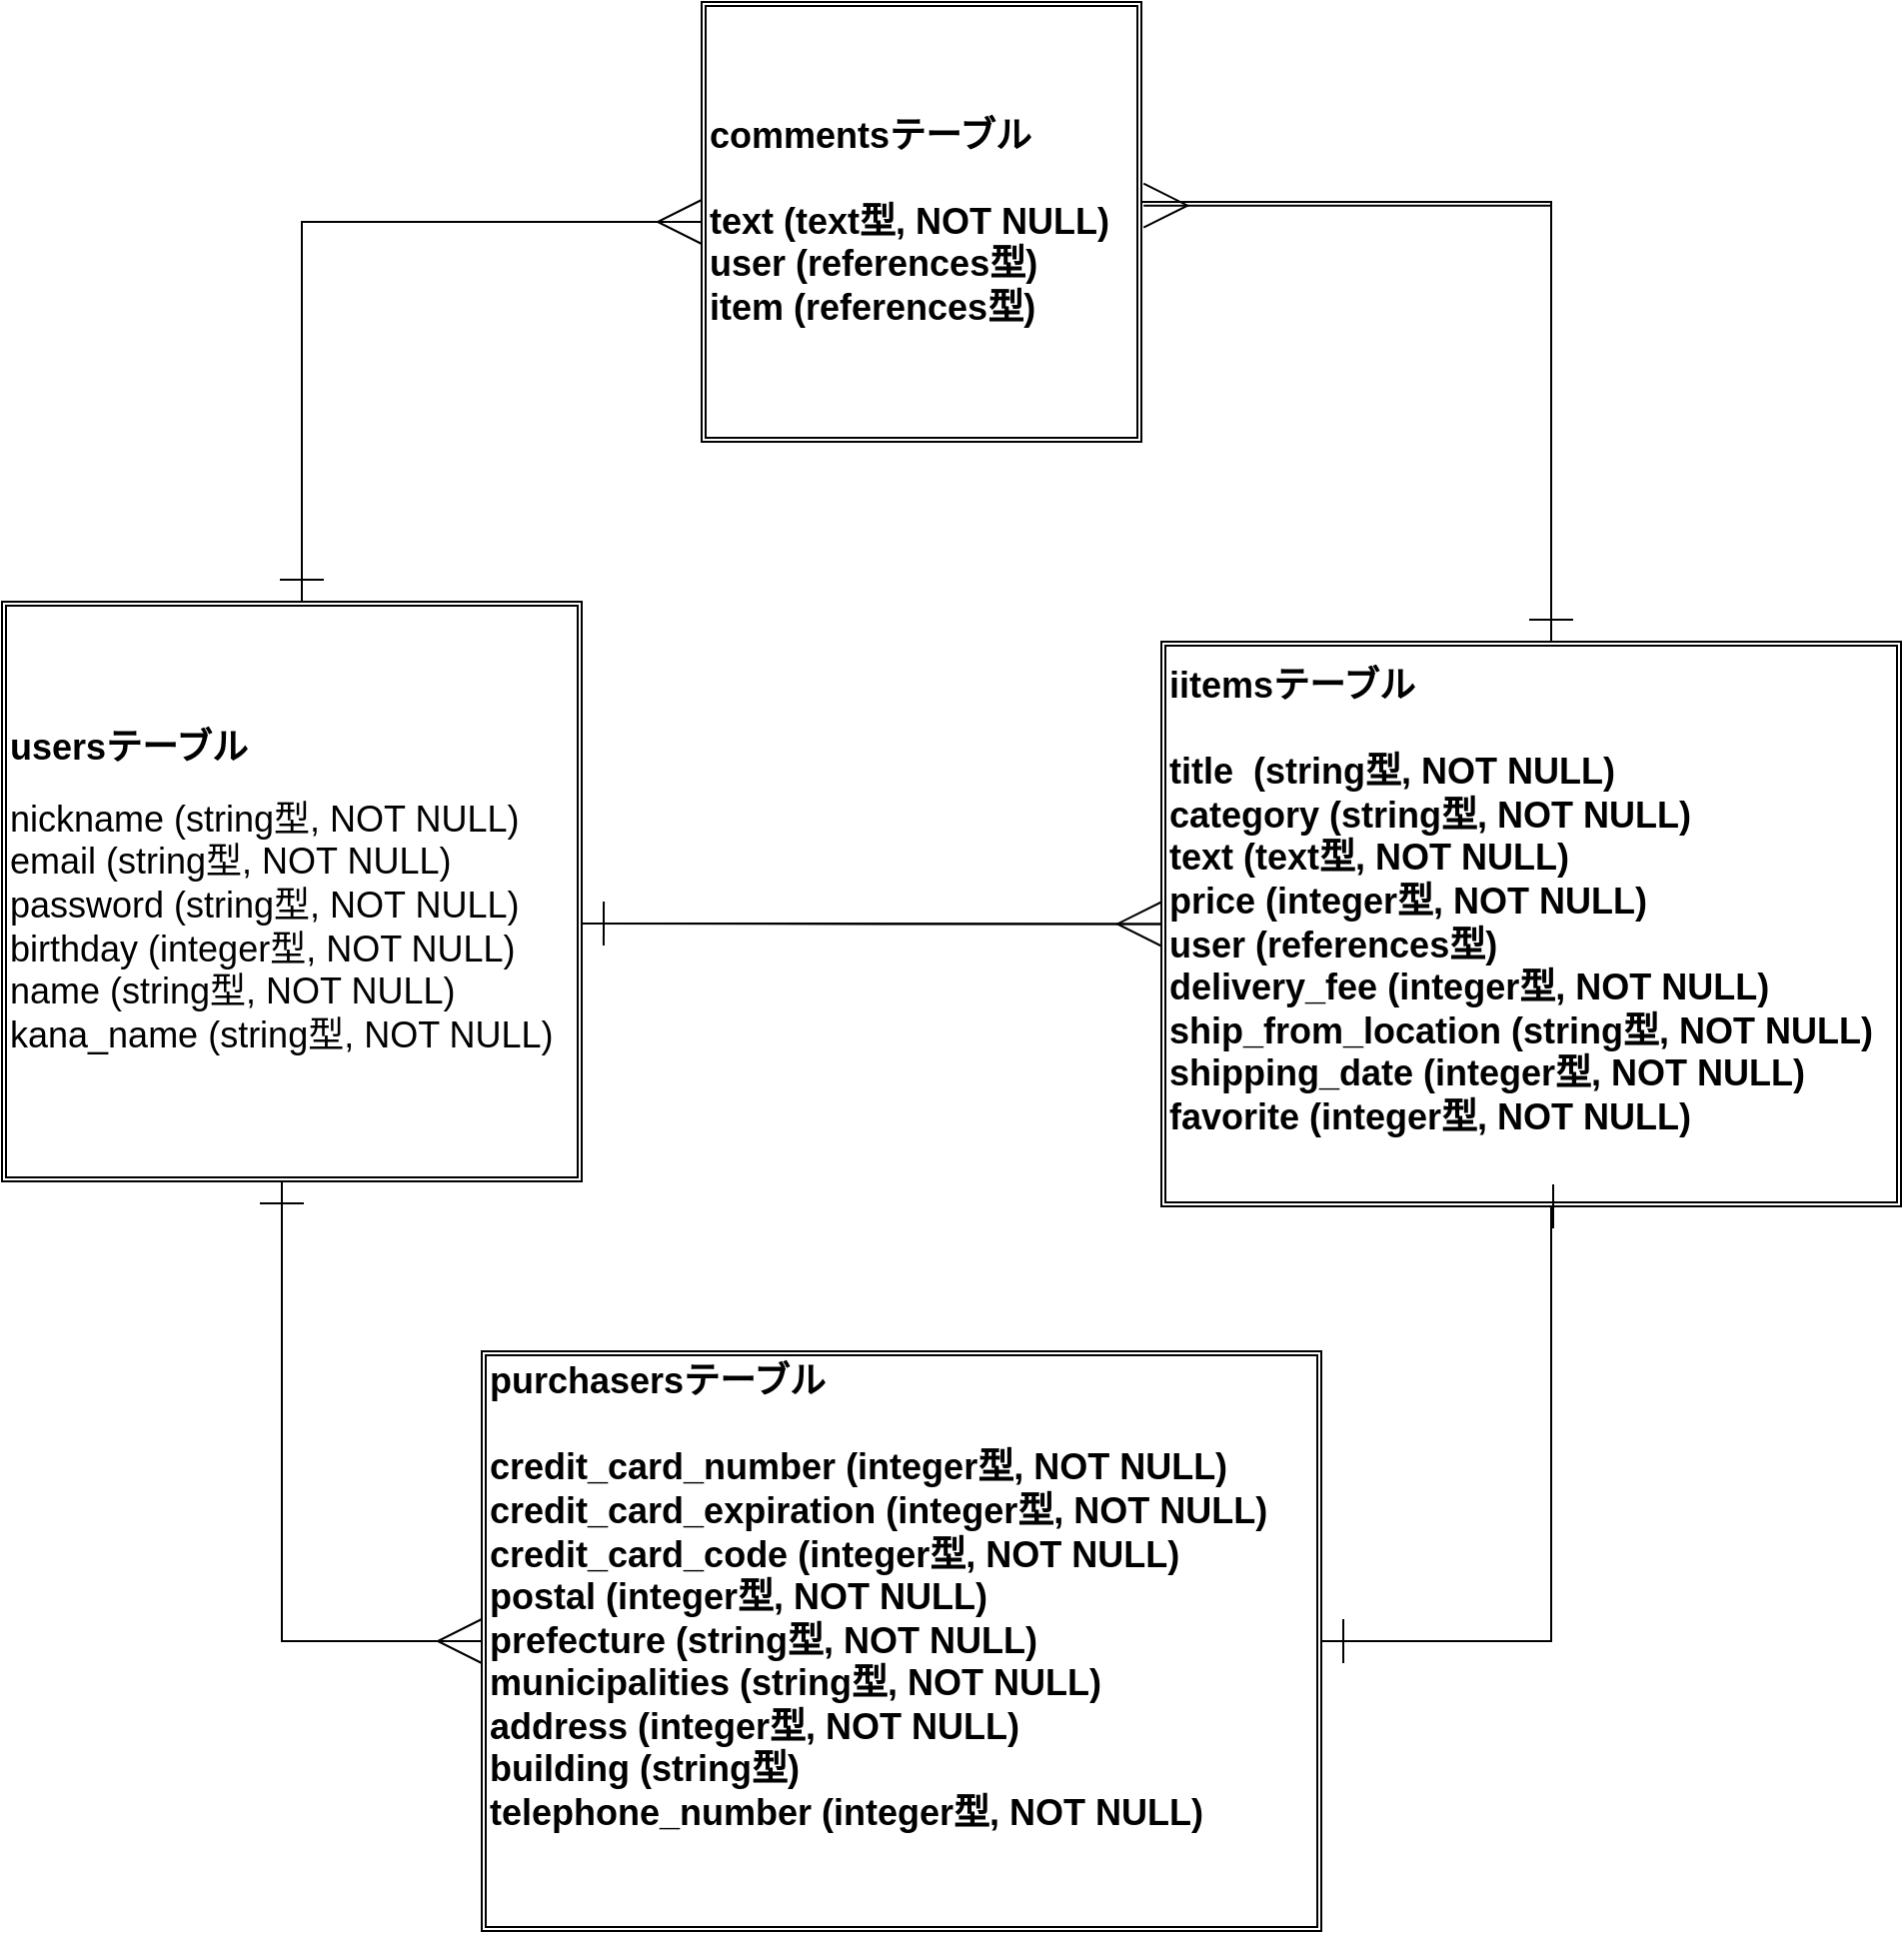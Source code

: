 <mxfile version="13.6.5">
    <diagram id="k_L1zWPnHfctc9XNhzqV" name="ページ1">
        <mxGraphModel dx="1451" dy="2235" grid="1" gridSize="10" guides="1" tooltips="1" connect="1" arrows="1" fold="1" page="1" pageScale="1" pageWidth="827" pageHeight="1169" math="0" shadow="0">
            <root>
                <mxCell id="0"/>
                <mxCell id="1" parent="0"/>
                <mxCell id="39" style="edgeStyle=orthogonalEdgeStyle;sketch=0;orthogonalLoop=1;jettySize=auto;html=1;endArrow=ERmany;endFill=0;rounded=0;startSize=6;endSize=20;" parent="1" source="18" edge="1">
                    <mxGeometry relative="1" as="geometry">
                        <mxPoint x="380" y="-270" as="targetPoint"/>
                        <Array as="points">
                            <mxPoint x="180" y="-270"/>
                        </Array>
                    </mxGeometry>
                </mxCell>
                <mxCell id="50" style="edgeStyle=orthogonalEdgeStyle;rounded=0;sketch=0;orthogonalLoop=1;jettySize=auto;html=1;startSize=6;endArrow=ERmany;endFill=0;endSize=20;targetPerimeterSpacing=0;strokeWidth=1;" parent="1" source="18" target="29" edge="1">
                    <mxGeometry relative="1" as="geometry">
                        <Array as="points">
                            <mxPoint x="170" y="440"/>
                        </Array>
                    </mxGeometry>
                </mxCell>
                <mxCell id="57" style="edgeStyle=orthogonalEdgeStyle;rounded=0;orthogonalLoop=1;jettySize=auto;html=1;entryX=0.5;entryY=1;entryDx=0;entryDy=0;endArrow=ERmany;endFill=0;endSize=20;strokeWidth=1;" edge="1" parent="1" source="18" target="19">
                    <mxGeometry relative="1" as="geometry">
                        <Array as="points">
                            <mxPoint x="390" y="81"/>
                            <mxPoint x="390" y="81"/>
                        </Array>
                    </mxGeometry>
                </mxCell>
                <mxCell id="18" value="&lt;div&gt;&lt;b style=&quot;font-size: 18px&quot;&gt;usersテーブル&lt;/b&gt;&lt;/div&gt;&lt;font&gt;&lt;div&gt;&lt;br&gt;&lt;/div&gt;&lt;span style=&quot;font-size: 18px&quot;&gt;&lt;div&gt;&lt;span&gt;nickname (string型, NOT NULL)&lt;/span&gt;&lt;/div&gt;&lt;/span&gt;&lt;span style=&quot;font-size: 18px&quot;&gt;&lt;div&gt;&lt;span&gt;email (string型, NOT NULL)&lt;/span&gt;&lt;/div&gt;&lt;/span&gt;&lt;span style=&quot;font-size: 18px&quot;&gt;&lt;div&gt;&lt;span&gt;password (string型, NOT NULL)&lt;/span&gt;&lt;/div&gt;&lt;/span&gt;&lt;div&gt;&lt;span style=&quot;font-size: 18px&quot;&gt;birthday (integer型, NOT NULL)&lt;/span&gt;&lt;/div&gt;&lt;div&gt;&lt;span style=&quot;font-size: 18px&quot;&gt;name (string型, NOT NULL)&lt;/span&gt;&lt;/div&gt;&lt;div&gt;&lt;span style=&quot;font-size: 18px&quot;&gt;kana_name (string型, NOT NULL)&lt;/span&gt;&lt;/div&gt;&lt;/font&gt;" style="shape=ext;double=1;whiteSpace=wrap;html=1;aspect=fixed;align=left;" parent="1" vertex="1">
                    <mxGeometry x="30" y="-80" width="290" height="290" as="geometry"/>
                </mxCell>
                <mxCell id="42" style="edgeStyle=orthogonalEdgeStyle;rounded=0;sketch=0;orthogonalLoop=1;jettySize=auto;html=1;startSize=6;endArrow=ERmany;endFill=0;endSize=20;targetPerimeterSpacing=0;strokeWidth=1;entryX=1.005;entryY=0.463;entryDx=0;entryDy=0;entryPerimeter=0;" parent="1" source="19" target="22" edge="1">
                    <mxGeometry relative="1" as="geometry">
                        <mxPoint x="805" y="-300" as="targetPoint"/>
                        <Array as="points">
                            <mxPoint x="805" y="-278"/>
                        </Array>
                    </mxGeometry>
                </mxCell>
                <mxCell id="54" style="edgeStyle=orthogonalEdgeStyle;rounded=0;sketch=0;jumpSize=0;orthogonalLoop=1;jettySize=auto;html=1;startSize=6;endArrow=ERone;endFill=0;endSize=20;targetPerimeterSpacing=0;strokeWidth=1;" parent="1" source="19" target="29" edge="1">
                    <mxGeometry relative="1" as="geometry">
                        <Array as="points">
                            <mxPoint x="805" y="440"/>
                        </Array>
                    </mxGeometry>
                </mxCell>
                <mxCell id="55" style="edgeStyle=orthogonalEdgeStyle;rounded=0;orthogonalLoop=1;jettySize=auto;html=1;endArrow=ERone;endFill=0;strokeWidth=1;endSize=20;" edge="1" parent="1" source="19">
                    <mxGeometry relative="1" as="geometry">
                        <mxPoint x="320" y="81" as="targetPoint"/>
                    </mxGeometry>
                </mxCell>
                <mxCell id="19" value="&lt;font size=&quot;1&quot;&gt;&lt;b style=&quot;font-size: 18px&quot;&gt;iitemsテーブル&lt;br&gt;&lt;br&gt;title&amp;nbsp; (string型, NOT NULL)&lt;br&gt;category (string型, NOT NULL)&lt;br&gt;&lt;/b&gt;&lt;/font&gt;&lt;b style=&quot;font-size: 18px&quot;&gt;text (text型, NOT NULL)&lt;/b&gt;&lt;font size=&quot;1&quot;&gt;&lt;b style=&quot;font-size: 18px&quot;&gt;&lt;br&gt;price (integer型, NOT NULL)&lt;br&gt;user (references型)&lt;br&gt;delivery_fee (integer型, NOT NULL)&lt;br&gt;ship_from_location (string型, NOT NULL)&lt;br&gt;shipping_date (integer型, NOT NULL)&lt;br&gt;&lt;/b&gt;&lt;/font&gt;&lt;b style=&quot;font-size: 18px&quot;&gt;favorite (integer型, NOT NULL)&lt;br&gt;&lt;/b&gt;&lt;font size=&quot;1&quot;&gt;&lt;b style=&quot;font-size: 18px&quot;&gt;&lt;br&gt;&lt;/b&gt;&lt;/font&gt;" style="shape=ext;double=1;rounded=0;whiteSpace=wrap;html=1;align=left;direction=south;" parent="1" vertex="1">
                    <mxGeometry x="610" y="-60" width="370" height="282.5" as="geometry"/>
                </mxCell>
                <mxCell id="24" style="edgeStyle=orthogonalEdgeStyle;rounded=0;orthogonalLoop=1;jettySize=auto;html=1;endArrow=ERone;endFill=0;strokeWidth=1;endSize=20;targetPerimeterSpacing=0;" parent="1" source="22" target="18" edge="1">
                    <mxGeometry relative="1" as="geometry">
                        <mxPoint x="170" y="-90" as="targetPoint"/>
                        <Array as="points">
                            <mxPoint x="180" y="-270"/>
                        </Array>
                    </mxGeometry>
                </mxCell>
                <mxCell id="40" style="edgeStyle=orthogonalEdgeStyle;rounded=0;sketch=0;orthogonalLoop=1;jettySize=auto;html=1;startSize=6;endArrow=ERone;endFill=0;endSize=20;targetPerimeterSpacing=0;strokeWidth=1;exitX=1;exitY=0.5;exitDx=0;exitDy=0;" parent="1" source="22" target="19" edge="1">
                    <mxGeometry relative="1" as="geometry">
                        <mxPoint x="660" y="-280" as="sourcePoint"/>
                        <Array as="points">
                            <mxPoint x="600" y="-280"/>
                            <mxPoint x="805" y="-280"/>
                        </Array>
                    </mxGeometry>
                </mxCell>
                <mxCell id="22" value="&lt;b&gt;&lt;font style=&quot;font-size: 18px&quot;&gt;commentsテーブル&lt;br&gt;&lt;br&gt;text (text型, NOT NULL)&lt;br&gt;user (references型)&lt;br&gt;item (references型)&lt;br&gt;&lt;/font&gt;&lt;/b&gt;" style="shape=ext;double=1;whiteSpace=wrap;html=1;aspect=fixed;align=left;" parent="1" vertex="1">
                    <mxGeometry x="380" y="-380" width="220" height="220" as="geometry"/>
                </mxCell>
                <mxCell id="45" style="edgeStyle=orthogonalEdgeStyle;rounded=0;sketch=0;orthogonalLoop=1;jettySize=auto;html=1;startSize=6;endArrow=ERone;endFill=0;endSize=20;targetPerimeterSpacing=0;strokeWidth=1;entryX=1;entryY=0.5;entryDx=0;entryDy=0;" parent="1" source="29" target="19" edge="1">
                    <mxGeometry relative="1" as="geometry">
                        <mxPoint x="830" y="355" as="targetPoint"/>
                        <Array as="points">
                            <mxPoint x="805" y="440"/>
                        </Array>
                    </mxGeometry>
                </mxCell>
                <mxCell id="46" style="edgeStyle=orthogonalEdgeStyle;rounded=0;sketch=0;orthogonalLoop=1;jettySize=auto;html=1;startSize=6;endArrow=ERone;endFill=0;endSize=20;targetPerimeterSpacing=0;strokeWidth=1;" parent="1" source="29" target="18" edge="1">
                    <mxGeometry relative="1" as="geometry">
                        <mxPoint x="150" y="345" as="targetPoint"/>
                        <Array as="points">
                            <mxPoint x="170" y="440"/>
                        </Array>
                    </mxGeometry>
                </mxCell>
                <mxCell id="29" value="&lt;b&gt;&lt;font style=&quot;font-size: 18px&quot;&gt;purchasersテーブル&lt;br&gt;&lt;br&gt;credit_card_number (integer型, NOT NULL)&lt;br&gt;credit_card_expiration (integer型, NOT NULL)&lt;br&gt;credit_card_code (integer型, NOT NULL)&lt;br&gt;postal (integer型, NOT NULL)&lt;br&gt;prefecture (string型, NOT NULL)&lt;br&gt;municipalities (string型, NOT NULL)&lt;br&gt;address (integer型, NOT NULL)&lt;br&gt;building (string型)&lt;br&gt;telephone_number (integer型, NOT NULL)&lt;br&gt;&lt;br&gt;&lt;br&gt;&lt;/font&gt;&lt;/b&gt;" style="shape=ext;double=1;rounded=0;whiteSpace=wrap;html=1;align=left;" parent="1" vertex="1">
                    <mxGeometry x="270" y="295" width="420" height="290" as="geometry"/>
                </mxCell>
            </root>
        </mxGraphModel>
    </diagram>
</mxfile>